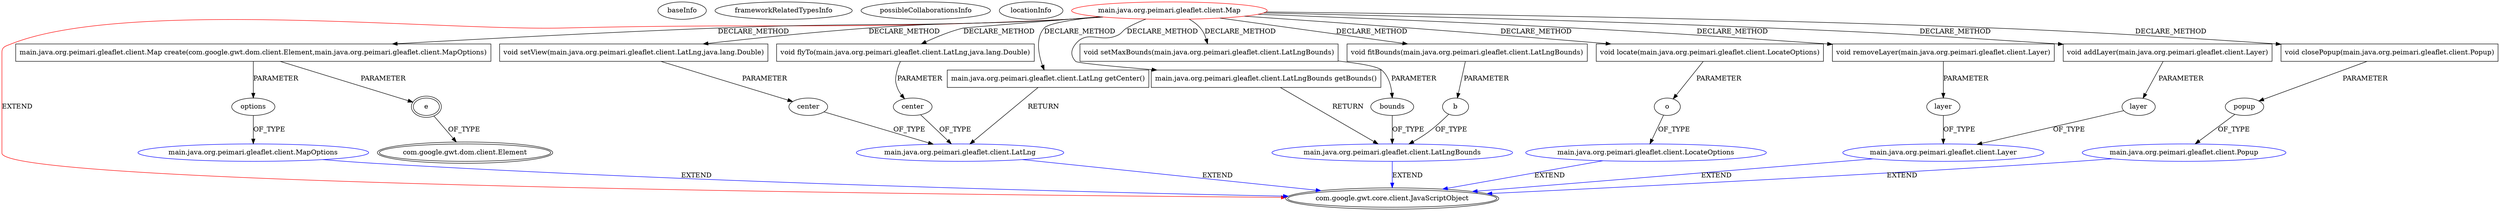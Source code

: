 digraph {
baseInfo[graphId=4095,category="extension_graph",isAnonymous=false,possibleRelation=true]
frameworkRelatedTypesInfo[0="com.google.gwt.core.client.JavaScriptObject"]
possibleCollaborationsInfo[0="4095~CLIENT_METHOD_DECLARATION-PARAMETER_DECLARATION-CLIENT_METHOD_DECLARATION-PARAMETER_DECLARATION-~com.google.gwt.core.client.JavaScriptObject ~com.google.gwt.core.client.JavaScriptObject ~false~false",1="4095~CLIENT_METHOD_DECLARATION-PARAMETER_DECLARATION-~com.google.gwt.core.client.JavaScriptObject ~com.google.gwt.core.client.JavaScriptObject ~false~false",2="4095~CLIENT_METHOD_DECLARATION-PARAMETER_DECLARATION-CLIENT_METHOD_DECLARATION-PARAMETER_DECLARATION-CLIENT_METHOD_DECLARATION-RETURN_TYPE-~com.google.gwt.core.client.JavaScriptObject ~com.google.gwt.core.client.JavaScriptObject ~false~false"]
locationInfo[projectName="mstahv-g-leaflet",filePath="/mstahv-g-leaflet/g-leaflet-master/src/main/java/org/peimari/gleaflet/client/Map.java",contextSignature="Map",graphId="4095"]
0[label="main.java.org.peimari.gleaflet.client.Map",vertexType="ROOT_CLIENT_CLASS_DECLARATION",isFrameworkType=false,color=red]
1[label="com.google.gwt.core.client.JavaScriptObject",vertexType="FRAMEWORK_CLASS_TYPE",isFrameworkType=true,peripheries=2]
2[label="main.java.org.peimari.gleaflet.client.Map create(com.google.gwt.dom.client.Element,main.java.org.peimari.gleaflet.client.MapOptions)",vertexType="CLIENT_METHOD_DECLARATION",isFrameworkType=false,shape=box]
3[label="e",vertexType="PARAMETER_DECLARATION",isFrameworkType=true,peripheries=2]
4[label="com.google.gwt.dom.client.Element",vertexType="FRAMEWORK_CLASS_TYPE",isFrameworkType=true,peripheries=2]
5[label="options",vertexType="PARAMETER_DECLARATION",isFrameworkType=false]
6[label="main.java.org.peimari.gleaflet.client.MapOptions",vertexType="REFERENCE_CLIENT_CLASS_DECLARATION",isFrameworkType=false,color=blue]
9[label="main.java.org.peimari.gleaflet.client.LatLng getCenter()",vertexType="CLIENT_METHOD_DECLARATION",isFrameworkType=false,shape=box]
10[label="main.java.org.peimari.gleaflet.client.LatLng",vertexType="REFERENCE_CLIENT_CLASS_DECLARATION",isFrameworkType=false,color=blue]
12[label="void setView(main.java.org.peimari.gleaflet.client.LatLng,java.lang.Double)",vertexType="CLIENT_METHOD_DECLARATION",isFrameworkType=false,shape=box]
13[label="center",vertexType="PARAMETER_DECLARATION",isFrameworkType=false]
15[label="void flyTo(main.java.org.peimari.gleaflet.client.LatLng,java.lang.Double)",vertexType="CLIENT_METHOD_DECLARATION",isFrameworkType=false,shape=box]
16[label="center",vertexType="PARAMETER_DECLARATION",isFrameworkType=false]
18[label="main.java.org.peimari.gleaflet.client.LatLngBounds getBounds()",vertexType="CLIENT_METHOD_DECLARATION",isFrameworkType=false,shape=box]
19[label="main.java.org.peimari.gleaflet.client.LatLngBounds",vertexType="REFERENCE_CLIENT_CLASS_DECLARATION",isFrameworkType=false,color=blue]
21[label="void fitBounds(main.java.org.peimari.gleaflet.client.LatLngBounds)",vertexType="CLIENT_METHOD_DECLARATION",isFrameworkType=false,shape=box]
22[label="b",vertexType="PARAMETER_DECLARATION",isFrameworkType=false]
24[label="void locate(main.java.org.peimari.gleaflet.client.LocateOptions)",vertexType="CLIENT_METHOD_DECLARATION",isFrameworkType=false,shape=box]
25[label="o",vertexType="PARAMETER_DECLARATION",isFrameworkType=false]
26[label="main.java.org.peimari.gleaflet.client.LocateOptions",vertexType="REFERENCE_CLIENT_CLASS_DECLARATION",isFrameworkType=false,color=blue]
31[label="void addLayer(main.java.org.peimari.gleaflet.client.Layer)",vertexType="CLIENT_METHOD_DECLARATION",isFrameworkType=false,shape=box]
32[label="layer",vertexType="PARAMETER_DECLARATION",isFrameworkType=false]
33[label="main.java.org.peimari.gleaflet.client.Layer",vertexType="REFERENCE_CLIENT_CLASS_DECLARATION",isFrameworkType=false,color=blue]
35[label="void removeLayer(main.java.org.peimari.gleaflet.client.Layer)",vertexType="CLIENT_METHOD_DECLARATION",isFrameworkType=false,shape=box]
36[label="layer",vertexType="PARAMETER_DECLARATION",isFrameworkType=false]
59[label="void setMaxBounds(main.java.org.peimari.gleaflet.client.LatLngBounds)",vertexType="CLIENT_METHOD_DECLARATION",isFrameworkType=false,shape=box]
60[label="bounds",vertexType="PARAMETER_DECLARATION",isFrameworkType=false]
62[label="void closePopup(main.java.org.peimari.gleaflet.client.Popup)",vertexType="CLIENT_METHOD_DECLARATION",isFrameworkType=false,shape=box]
63[label="popup",vertexType="PARAMETER_DECLARATION",isFrameworkType=false]
64[label="main.java.org.peimari.gleaflet.client.Popup",vertexType="REFERENCE_CLIENT_CLASS_DECLARATION",isFrameworkType=false,color=blue]
0->1[label="EXTEND",color=red]
0->2[label="DECLARE_METHOD"]
3->4[label="OF_TYPE"]
2->3[label="PARAMETER"]
6->1[label="EXTEND",color=blue]
5->6[label="OF_TYPE"]
2->5[label="PARAMETER"]
0->9[label="DECLARE_METHOD"]
10->1[label="EXTEND",color=blue]
9->10[label="RETURN"]
0->12[label="DECLARE_METHOD"]
13->10[label="OF_TYPE"]
12->13[label="PARAMETER"]
0->15[label="DECLARE_METHOD"]
16->10[label="OF_TYPE"]
15->16[label="PARAMETER"]
0->18[label="DECLARE_METHOD"]
19->1[label="EXTEND",color=blue]
18->19[label="RETURN"]
0->21[label="DECLARE_METHOD"]
22->19[label="OF_TYPE"]
21->22[label="PARAMETER"]
0->24[label="DECLARE_METHOD"]
26->1[label="EXTEND",color=blue]
25->26[label="OF_TYPE"]
24->25[label="PARAMETER"]
0->31[label="DECLARE_METHOD"]
33->1[label="EXTEND",color=blue]
32->33[label="OF_TYPE"]
31->32[label="PARAMETER"]
0->35[label="DECLARE_METHOD"]
36->33[label="OF_TYPE"]
35->36[label="PARAMETER"]
0->59[label="DECLARE_METHOD"]
60->19[label="OF_TYPE"]
59->60[label="PARAMETER"]
0->62[label="DECLARE_METHOD"]
64->1[label="EXTEND",color=blue]
63->64[label="OF_TYPE"]
62->63[label="PARAMETER"]
}

